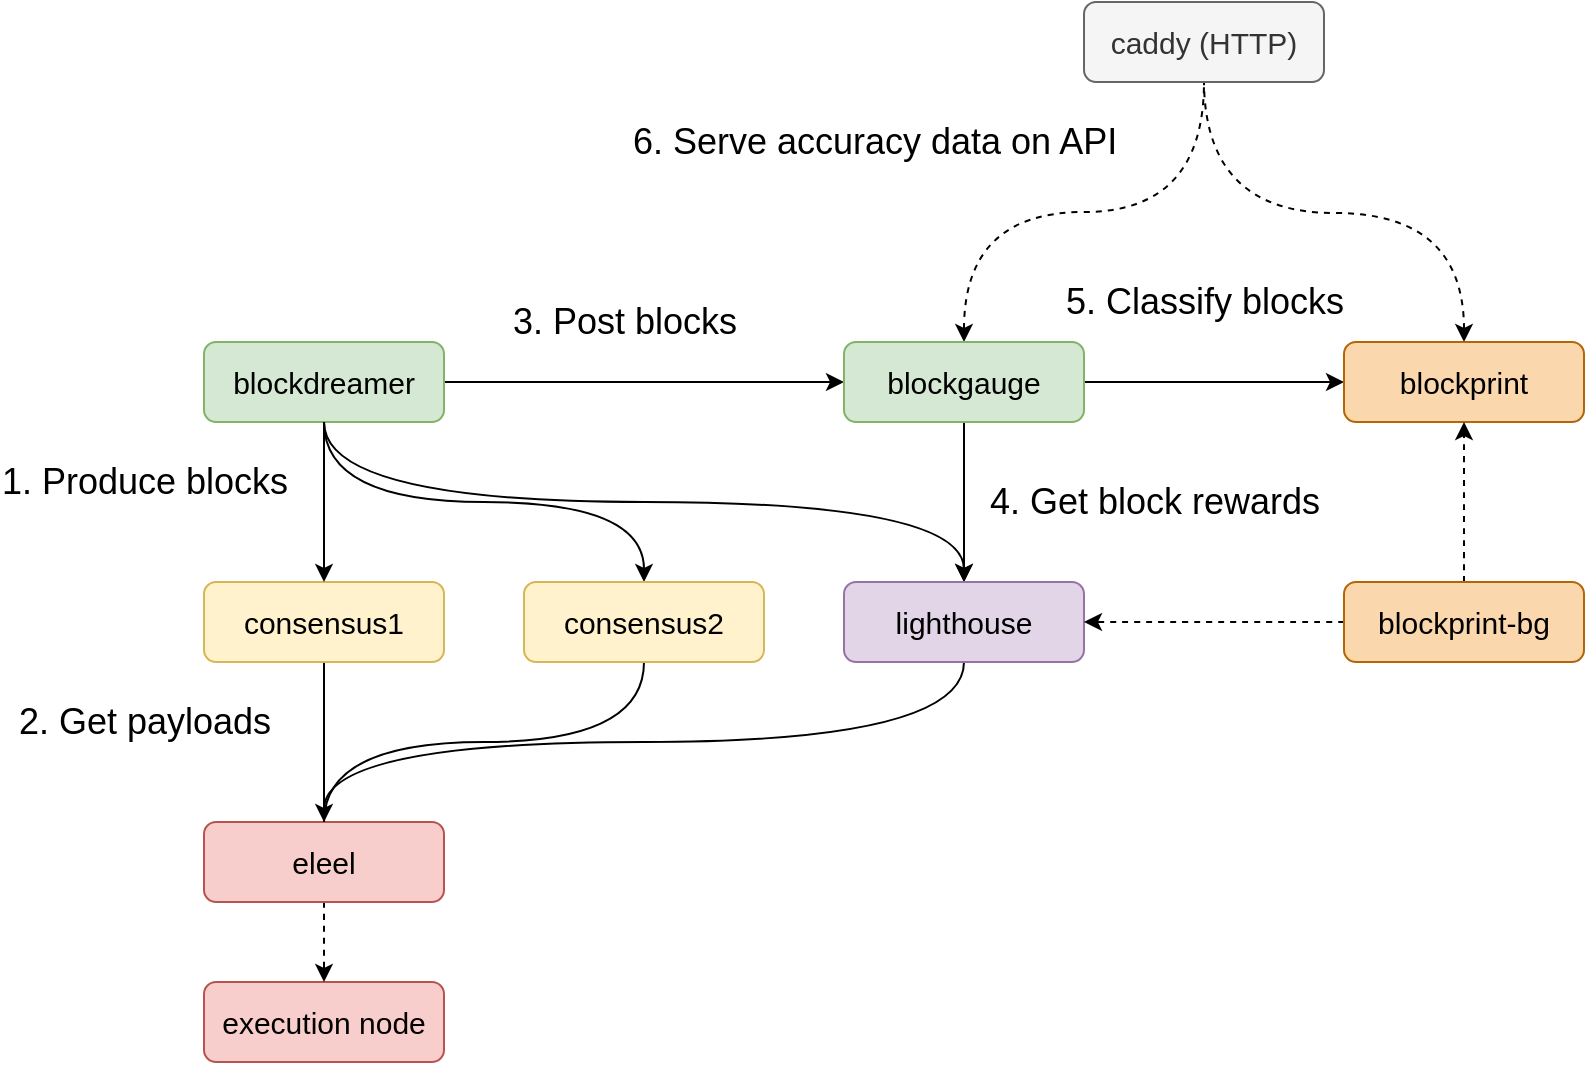 <mxfile version="21.5.0" type="device">
  <diagram id="C5RBs43oDa-KdzZeNtuy" name="Page-1">
    <mxGraphModel dx="1856" dy="1045" grid="1" gridSize="10" guides="1" tooltips="1" connect="1" arrows="1" fold="1" page="0" pageScale="1" pageWidth="827" pageHeight="1169" background="none" math="0" shadow="0">
      <root>
        <mxCell id="WIyWlLk6GJQsqaUBKTNV-0" />
        <mxCell id="WIyWlLk6GJQsqaUBKTNV-1" parent="WIyWlLk6GJQsqaUBKTNV-0" />
        <mxCell id="7srLVkOtYjAvjRAOIJZ5-12" style="edgeStyle=orthogonalEdgeStyle;curved=1;orthogonalLoop=1;jettySize=auto;html=1;exitX=0.5;exitY=1;exitDx=0;exitDy=0;entryX=0.5;entryY=0;entryDx=0;entryDy=0;endArrow=classic;endFill=1;endSize=6;" parent="WIyWlLk6GJQsqaUBKTNV-1" source="WIyWlLk6GJQsqaUBKTNV-3" target="7srLVkOtYjAvjRAOIJZ5-6" edge="1">
          <mxGeometry relative="1" as="geometry" />
        </mxCell>
        <mxCell id="7srLVkOtYjAvjRAOIJZ5-13" style="edgeStyle=orthogonalEdgeStyle;curved=1;orthogonalLoop=1;jettySize=auto;html=1;exitX=0.5;exitY=1;exitDx=0;exitDy=0;endArrow=classic;endFill=1;endSize=6;" parent="WIyWlLk6GJQsqaUBKTNV-1" source="WIyWlLk6GJQsqaUBKTNV-3" target="7srLVkOtYjAvjRAOIJZ5-2" edge="1">
          <mxGeometry relative="1" as="geometry" />
        </mxCell>
        <mxCell id="7srLVkOtYjAvjRAOIJZ5-24" style="edgeStyle=orthogonalEdgeStyle;curved=1;orthogonalLoop=1;jettySize=auto;html=1;exitX=1;exitY=0.5;exitDx=0;exitDy=0;entryX=0;entryY=0.5;entryDx=0;entryDy=0;fontSize=18;endArrow=classic;endFill=1;endSize=6;" parent="WIyWlLk6GJQsqaUBKTNV-1" source="WIyWlLk6GJQsqaUBKTNV-3" target="7srLVkOtYjAvjRAOIJZ5-0" edge="1">
          <mxGeometry relative="1" as="geometry" />
        </mxCell>
        <mxCell id="WIyWlLk6GJQsqaUBKTNV-3" value="blockdreamer" style="rounded=1;whiteSpace=wrap;html=1;fontSize=15;glass=0;strokeWidth=1;shadow=0;fillColor=#d5e8d4;strokeColor=#82b366;" parent="WIyWlLk6GJQsqaUBKTNV-1" vertex="1">
          <mxGeometry x="120" y="80" width="120" height="40" as="geometry" />
        </mxCell>
        <mxCell id="7srLVkOtYjAvjRAOIJZ5-26" style="edgeStyle=orthogonalEdgeStyle;curved=1;orthogonalLoop=1;jettySize=auto;html=1;exitX=0.5;exitY=1;exitDx=0;exitDy=0;fontSize=18;endArrow=classic;endFill=1;endSize=6;" parent="WIyWlLk6GJQsqaUBKTNV-1" source="7srLVkOtYjAvjRAOIJZ5-0" target="7srLVkOtYjAvjRAOIJZ5-2" edge="1">
          <mxGeometry relative="1" as="geometry" />
        </mxCell>
        <mxCell id="7srLVkOtYjAvjRAOIJZ5-33" style="edgeStyle=orthogonalEdgeStyle;curved=1;orthogonalLoop=1;jettySize=auto;html=1;exitX=1;exitY=0.5;exitDx=0;exitDy=0;entryX=0;entryY=0.5;entryDx=0;entryDy=0;fontSize=18;startArrow=none;startFill=0;endArrow=classic;endFill=1;endSize=6;" parent="WIyWlLk6GJQsqaUBKTNV-1" source="7srLVkOtYjAvjRAOIJZ5-0" target="7srLVkOtYjAvjRAOIJZ5-1" edge="1">
          <mxGeometry relative="1" as="geometry" />
        </mxCell>
        <mxCell id="7srLVkOtYjAvjRAOIJZ5-36" style="edgeStyle=orthogonalEdgeStyle;curved=1;orthogonalLoop=1;jettySize=auto;html=1;exitX=0.5;exitY=0;exitDx=0;exitDy=0;entryX=0.5;entryY=1;entryDx=0;entryDy=0;fontSize=18;startArrow=classic;startFill=1;endArrow=none;endFill=0;endSize=6;dashed=1;" parent="WIyWlLk6GJQsqaUBKTNV-1" source="7srLVkOtYjAvjRAOIJZ5-0" target="7srLVkOtYjAvjRAOIJZ5-35" edge="1">
          <mxGeometry relative="1" as="geometry" />
        </mxCell>
        <mxCell id="7srLVkOtYjAvjRAOIJZ5-0" value="blockgauge" style="rounded=1;whiteSpace=wrap;html=1;fontSize=15;glass=0;strokeWidth=1;shadow=0;fillColor=#d5e8d4;strokeColor=#82b366;" parent="WIyWlLk6GJQsqaUBKTNV-1" vertex="1">
          <mxGeometry x="440" y="80" width="120" height="40" as="geometry" />
        </mxCell>
        <mxCell id="7srLVkOtYjAvjRAOIJZ5-37" style="edgeStyle=orthogonalEdgeStyle;curved=1;orthogonalLoop=1;jettySize=auto;html=1;exitX=0.5;exitY=0;exitDx=0;exitDy=0;fontSize=18;startArrow=classic;startFill=1;endArrow=none;endFill=0;endSize=6;dashed=1;" parent="WIyWlLk6GJQsqaUBKTNV-1" source="7srLVkOtYjAvjRAOIJZ5-1" edge="1">
          <mxGeometry relative="1" as="geometry">
            <mxPoint x="620" y="-50" as="targetPoint" />
          </mxGeometry>
        </mxCell>
        <mxCell id="7srLVkOtYjAvjRAOIJZ5-1" value="blockprint" style="rounded=1;whiteSpace=wrap;html=1;fontSize=15;glass=0;strokeWidth=1;shadow=0;fillColor=#fad7ac;strokeColor=#b46504;" parent="WIyWlLk6GJQsqaUBKTNV-1" vertex="1">
          <mxGeometry x="690" y="80" width="120" height="40" as="geometry" />
        </mxCell>
        <mxCell id="7srLVkOtYjAvjRAOIJZ5-19" style="edgeStyle=orthogonalEdgeStyle;curved=1;orthogonalLoop=1;jettySize=auto;html=1;exitX=0.5;exitY=1;exitDx=0;exitDy=0;entryX=0.5;entryY=0;entryDx=0;entryDy=0;endArrow=classic;endFill=1;endSize=6;startArrow=none;startFill=0;" parent="WIyWlLk6GJQsqaUBKTNV-1" source="7srLVkOtYjAvjRAOIJZ5-2" target="7srLVkOtYjAvjRAOIJZ5-4" edge="1">
          <mxGeometry relative="1" as="geometry">
            <mxPoint x="340" y="320" as="targetPoint" />
          </mxGeometry>
        </mxCell>
        <mxCell id="7srLVkOtYjAvjRAOIJZ5-2" value="lighthouse" style="rounded=1;whiteSpace=wrap;html=1;fontSize=15;glass=0;strokeWidth=1;shadow=0;fillColor=#e1d5e7;strokeColor=#9673a6;" parent="WIyWlLk6GJQsqaUBKTNV-1" vertex="1">
          <mxGeometry x="440" y="200" width="120" height="40" as="geometry" />
        </mxCell>
        <mxCell id="7srLVkOtYjAvjRAOIJZ5-3" value="&lt;div&gt;execution node&lt;br&gt;&lt;/div&gt;" style="rounded=1;whiteSpace=wrap;html=1;fontSize=15;glass=0;strokeWidth=1;shadow=0;fillColor=#f8cecc;strokeColor=#b85450;" parent="WIyWlLk6GJQsqaUBKTNV-1" vertex="1">
          <mxGeometry x="120" y="400" width="120" height="40" as="geometry" />
        </mxCell>
        <mxCell id="7srLVkOtYjAvjRAOIJZ5-28" style="edgeStyle=orthogonalEdgeStyle;curved=1;orthogonalLoop=1;jettySize=auto;html=1;exitX=0.5;exitY=1;exitDx=0;exitDy=0;entryX=0.5;entryY=0;entryDx=0;entryDy=0;fontSize=18;endArrow=classic;endFill=1;endSize=6;dashed=1;" parent="WIyWlLk6GJQsqaUBKTNV-1" source="7srLVkOtYjAvjRAOIJZ5-4" target="7srLVkOtYjAvjRAOIJZ5-3" edge="1">
          <mxGeometry relative="1" as="geometry" />
        </mxCell>
        <mxCell id="7srLVkOtYjAvjRAOIJZ5-4" value="eleel" style="rounded=1;whiteSpace=wrap;html=1;fontSize=15;glass=0;strokeWidth=1;shadow=0;fillColor=#f8cecc;strokeColor=#b85450;" parent="WIyWlLk6GJQsqaUBKTNV-1" vertex="1">
          <mxGeometry x="120" y="320" width="120" height="40" as="geometry" />
        </mxCell>
        <mxCell id="7srLVkOtYjAvjRAOIJZ5-29" style="edgeStyle=orthogonalEdgeStyle;curved=1;orthogonalLoop=1;jettySize=auto;html=1;exitX=0.5;exitY=1;exitDx=0;exitDy=0;entryX=0.5;entryY=0;entryDx=0;entryDy=0;fontSize=18;endArrow=none;endFill=0;endSize=6;" parent="WIyWlLk6GJQsqaUBKTNV-1" source="7srLVkOtYjAvjRAOIJZ5-5" target="7srLVkOtYjAvjRAOIJZ5-4" edge="1">
          <mxGeometry relative="1" as="geometry" />
        </mxCell>
        <mxCell id="oblQDdoAOIcR1AvzzM51-1" value="&lt;font style=&quot;font-size: 18px;&quot;&gt;2. Get payloads&lt;br&gt;&lt;/font&gt;" style="edgeLabel;html=1;align=center;verticalAlign=middle;resizable=0;points=[];" vertex="1" connectable="0" parent="7srLVkOtYjAvjRAOIJZ5-29">
          <mxGeometry x="-0.279" relative="1" as="geometry">
            <mxPoint x="-90" y="1" as="offset" />
          </mxGeometry>
        </mxCell>
        <mxCell id="7srLVkOtYjAvjRAOIJZ5-5" value="consensus1" style="rounded=1;whiteSpace=wrap;html=1;fontSize=15;glass=0;strokeWidth=1;shadow=0;fillColor=#fff2cc;strokeColor=#d6b656;" parent="WIyWlLk6GJQsqaUBKTNV-1" vertex="1">
          <mxGeometry x="120" y="200" width="120" height="40" as="geometry" />
        </mxCell>
        <mxCell id="7srLVkOtYjAvjRAOIJZ5-30" style="edgeStyle=orthogonalEdgeStyle;curved=1;orthogonalLoop=1;jettySize=auto;html=1;exitX=0.5;exitY=1;exitDx=0;exitDy=0;entryX=0.5;entryY=0;entryDx=0;entryDy=0;fontSize=18;endArrow=none;endFill=0;endSize=6;" parent="WIyWlLk6GJQsqaUBKTNV-1" source="7srLVkOtYjAvjRAOIJZ5-6" target="7srLVkOtYjAvjRAOIJZ5-4" edge="1">
          <mxGeometry relative="1" as="geometry" />
        </mxCell>
        <mxCell id="7srLVkOtYjAvjRAOIJZ5-6" value="consensus2" style="rounded=1;whiteSpace=wrap;html=1;fontSize=15;glass=0;strokeWidth=1;shadow=0;fillColor=#fff2cc;strokeColor=#d6b656;" parent="WIyWlLk6GJQsqaUBKTNV-1" vertex="1">
          <mxGeometry x="280" y="200" width="120" height="40" as="geometry" />
        </mxCell>
        <mxCell id="7srLVkOtYjAvjRAOIJZ5-7" value="&lt;div style=&quot;font-size: 18px;&quot;&gt;&lt;font style=&quot;font-size: 18px;&quot;&gt;1. Produce blocks&lt;br&gt;&lt;/font&gt;&lt;/div&gt;" style="endArrow=classic;html=1;exitX=0.5;exitY=1;exitDx=0;exitDy=0;entryX=0.5;entryY=0;entryDx=0;entryDy=0;curved=1;startArrow=none;startFill=0;" parent="WIyWlLk6GJQsqaUBKTNV-1" source="WIyWlLk6GJQsqaUBKTNV-3" target="7srLVkOtYjAvjRAOIJZ5-5" edge="1">
          <mxGeometry x="-0.25" y="-90" width="50" height="50" relative="1" as="geometry">
            <mxPoint x="190" y="140" as="sourcePoint" />
            <mxPoint x="200" y="170" as="targetPoint" />
            <mxPoint as="offset" />
          </mxGeometry>
        </mxCell>
        <mxCell id="7srLVkOtYjAvjRAOIJZ5-25" value="3. Post blocks" style="text;html=1;align=center;verticalAlign=middle;resizable=0;points=[];autosize=1;strokeColor=none;fillColor=none;fontSize=18;" parent="WIyWlLk6GJQsqaUBKTNV-1" vertex="1">
          <mxGeometry x="260" y="50" width="140" height="40" as="geometry" />
        </mxCell>
        <mxCell id="7srLVkOtYjAvjRAOIJZ5-27" value="4. Get block rewards" style="text;html=1;align=center;verticalAlign=middle;resizable=0;points=[];autosize=1;strokeColor=none;fillColor=none;fontSize=18;" parent="WIyWlLk6GJQsqaUBKTNV-1" vertex="1">
          <mxGeometry x="500" y="140" width="190" height="40" as="geometry" />
        </mxCell>
        <mxCell id="7srLVkOtYjAvjRAOIJZ5-34" value="5. Classify blocks" style="text;html=1;align=center;verticalAlign=middle;resizable=0;points=[];autosize=1;strokeColor=none;fillColor=none;fontSize=18;" parent="WIyWlLk6GJQsqaUBKTNV-1" vertex="1">
          <mxGeometry x="540" y="40" width="160" height="40" as="geometry" />
        </mxCell>
        <mxCell id="7srLVkOtYjAvjRAOIJZ5-35" value="caddy (HTTP)" style="rounded=1;whiteSpace=wrap;html=1;fontSize=15;glass=0;strokeWidth=1;shadow=0;fillColor=#f5f5f5;strokeColor=#666666;fontColor=#333333;" parent="WIyWlLk6GJQsqaUBKTNV-1" vertex="1">
          <mxGeometry x="560" y="-90" width="120" height="40" as="geometry" />
        </mxCell>
        <mxCell id="7srLVkOtYjAvjRAOIJZ5-40" value="6. Serve accuracy data on API" style="text;html=1;align=center;verticalAlign=middle;resizable=0;points=[];autosize=1;strokeColor=none;fillColor=none;fontSize=18;" parent="WIyWlLk6GJQsqaUBKTNV-1" vertex="1">
          <mxGeometry x="320" y="-40" width="270" height="40" as="geometry" />
        </mxCell>
        <mxCell id="7srLVkOtYjAvjRAOIJZ5-42" style="edgeStyle=orthogonalEdgeStyle;curved=1;orthogonalLoop=1;jettySize=auto;html=1;exitX=0.5;exitY=0;exitDx=0;exitDy=0;entryX=0.5;entryY=1;entryDx=0;entryDy=0;fontSize=18;startArrow=none;startFill=0;endArrow=classic;endFill=1;endSize=6;dashed=1;" parent="WIyWlLk6GJQsqaUBKTNV-1" source="7srLVkOtYjAvjRAOIJZ5-41" target="7srLVkOtYjAvjRAOIJZ5-1" edge="1">
          <mxGeometry relative="1" as="geometry" />
        </mxCell>
        <mxCell id="7srLVkOtYjAvjRAOIJZ5-43" style="edgeStyle=orthogonalEdgeStyle;curved=1;orthogonalLoop=1;jettySize=auto;html=1;exitX=0;exitY=0.5;exitDx=0;exitDy=0;entryX=1;entryY=0.5;entryDx=0;entryDy=0;fontSize=18;startArrow=none;startFill=0;endArrow=classic;endFill=1;endSize=6;dashed=1;" parent="WIyWlLk6GJQsqaUBKTNV-1" source="7srLVkOtYjAvjRAOIJZ5-41" target="7srLVkOtYjAvjRAOIJZ5-2" edge="1">
          <mxGeometry relative="1" as="geometry" />
        </mxCell>
        <mxCell id="7srLVkOtYjAvjRAOIJZ5-41" value="blockprint-bg" style="rounded=1;whiteSpace=wrap;html=1;fontSize=15;glass=0;strokeWidth=1;shadow=0;fillColor=#fad7ac;strokeColor=#b46504;" parent="WIyWlLk6GJQsqaUBKTNV-1" vertex="1">
          <mxGeometry x="690" y="200" width="120" height="40" as="geometry" />
        </mxCell>
      </root>
    </mxGraphModel>
  </diagram>
</mxfile>
